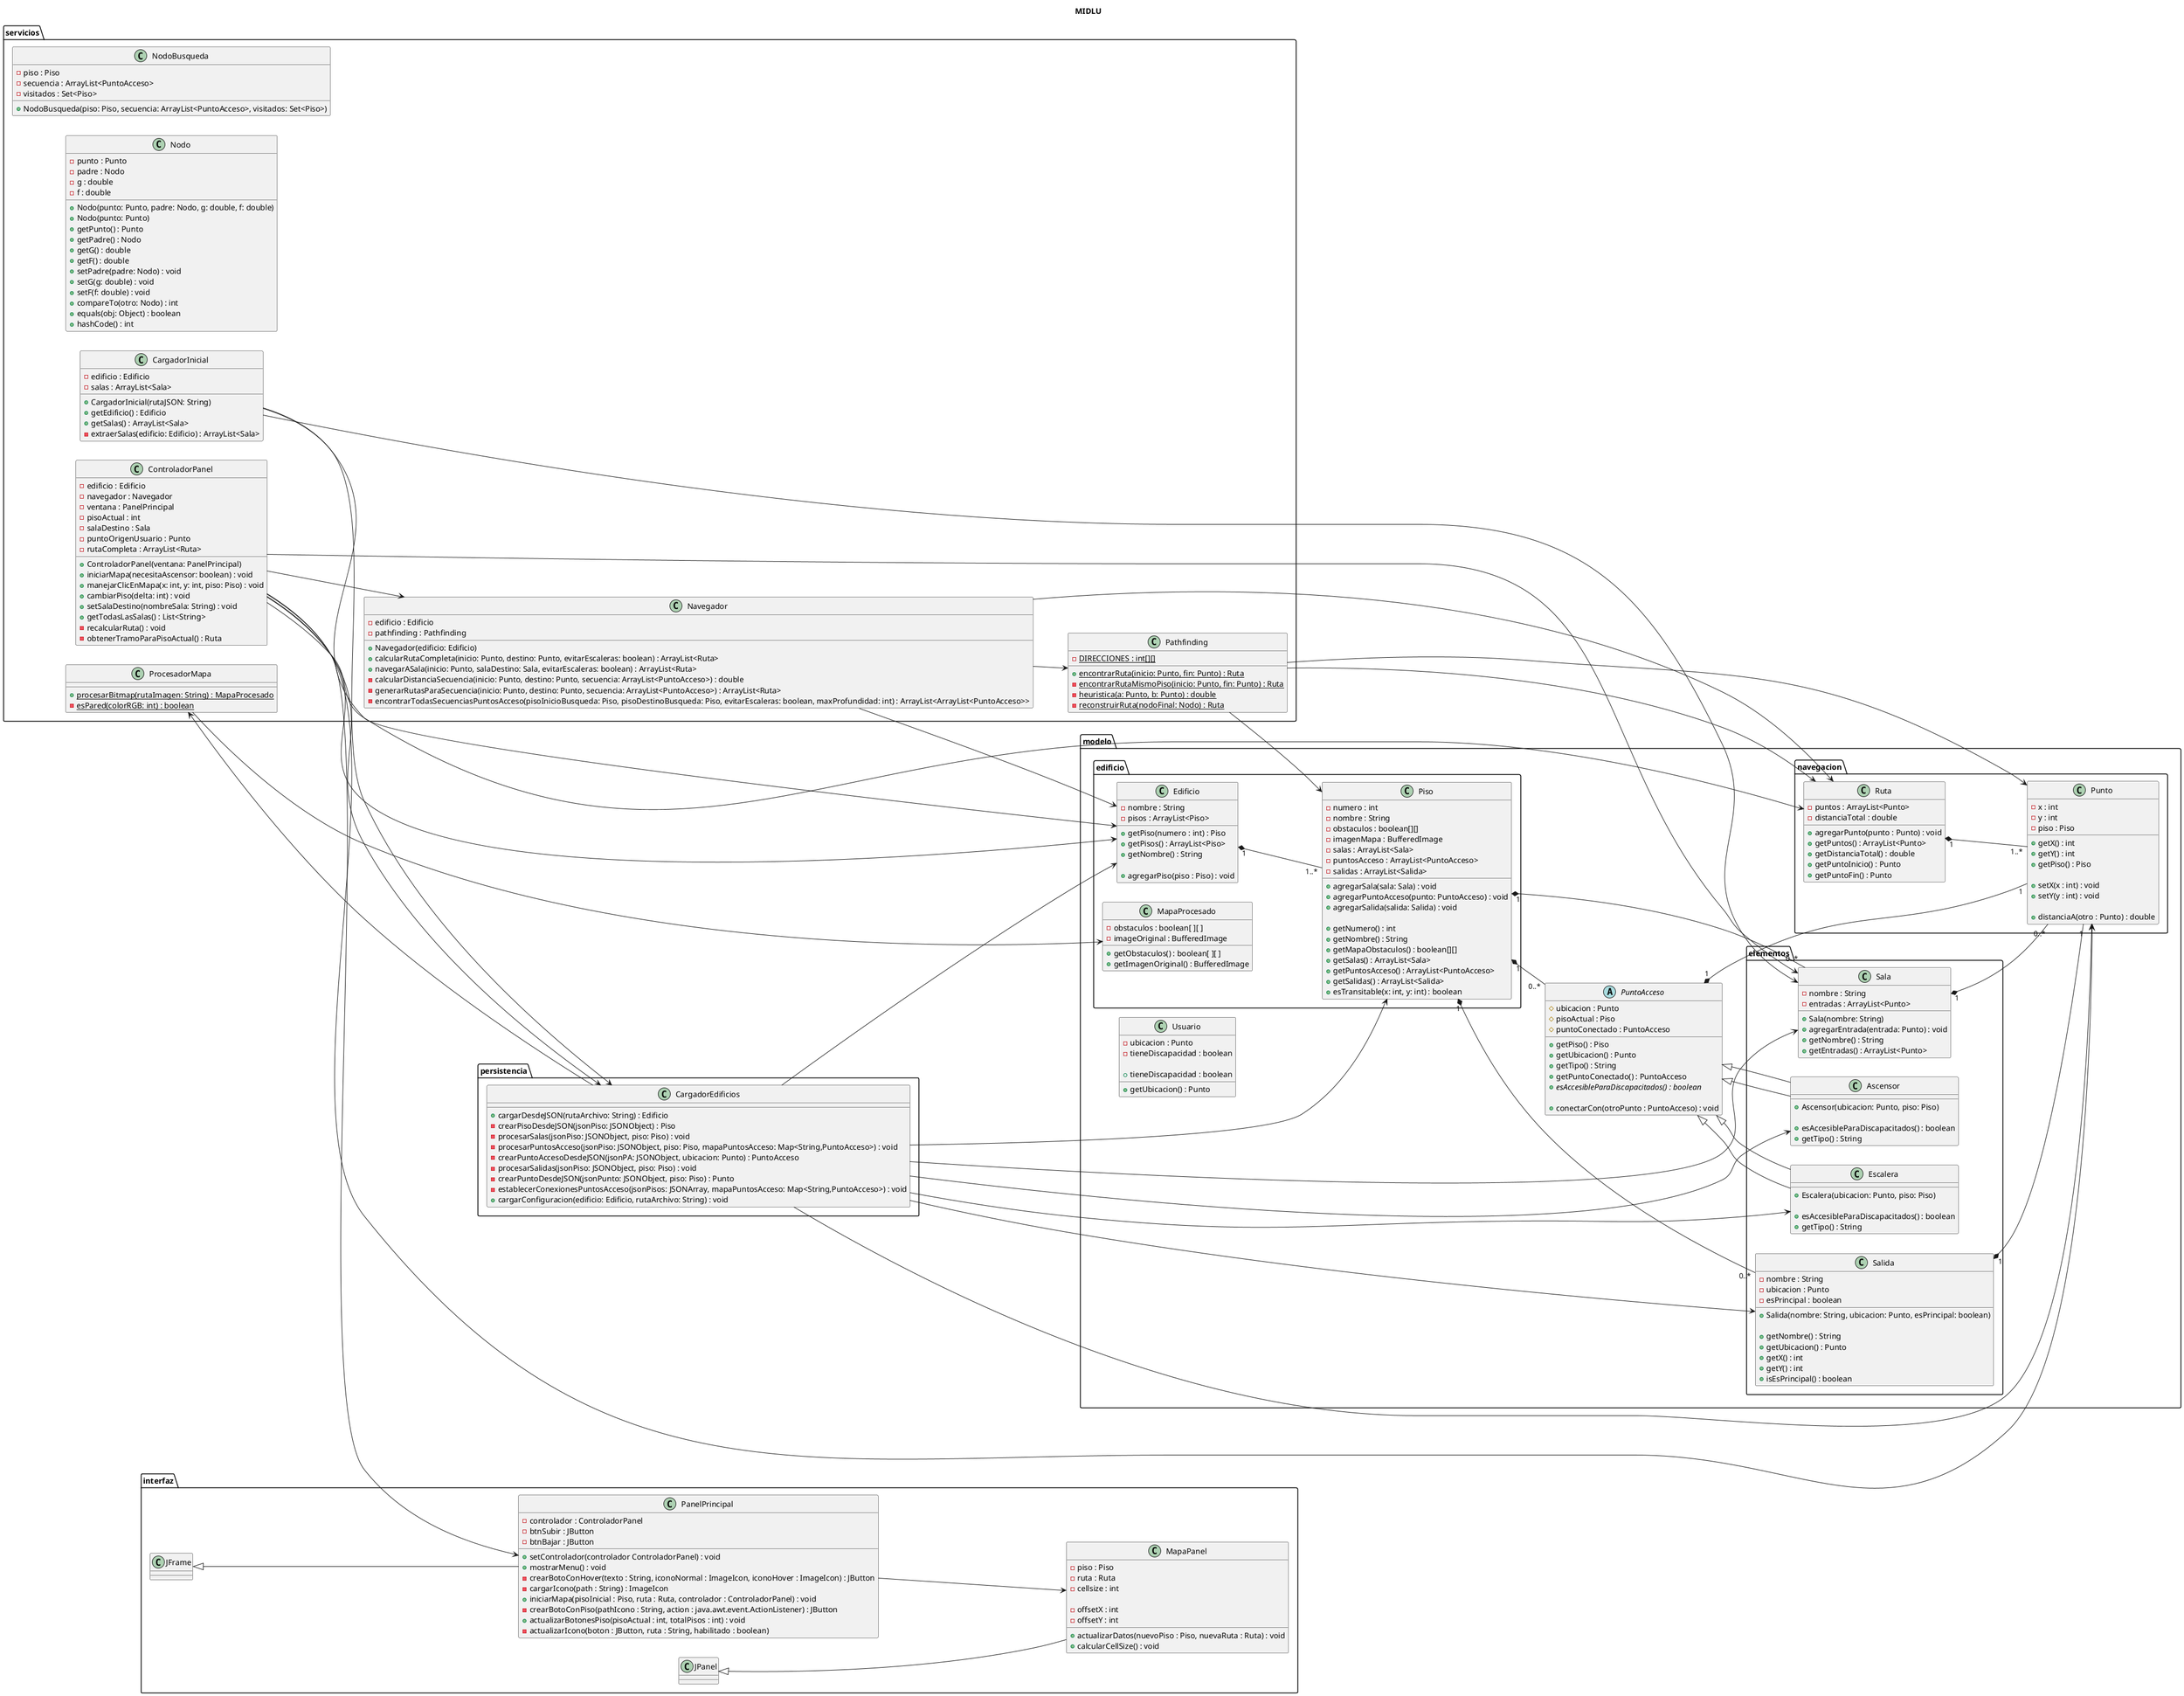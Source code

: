 @startuml
title MIDLU
left to right direction
package modelo{
package navegacion {
class Punto {
    - x : int
    - y : int
    - piso : Piso

    + getX() : int
    + getY() : int
    + getPiso() : Piso

    + setX(x : int) : void
    + setY(y : int) : void

    + distanciaA(otro : Punto) : double
}

class Ruta {
    - puntos : ArrayList<Punto>
    - distanciaTotal : double

    + agregarPunto(punto : Punto) : void
    + getPuntos() : ArrayList<Punto>
    + getDistanciaTotal() : double
    + getPuntoInicio() : Punto
    + getPuntoFin() : Punto
}
}
package edificio {
class Edificio{
    -nombre : String
    -pisos : ArrayList<Piso>

    +getPiso(numero : int) : Piso
    +getPisos() : ArrayList<Piso>
    +getNombre() : String

    +agregarPiso(piso : Piso) : void
    }
class MapaProcesado{
    - obstaculos : boolean[ ][ ]
    - imageOriginal : BufferedImage

    + getObstaculos() : boolean[ ][ ]
    + getImagenOriginal() : BufferedImage
    }
class Piso {
    - numero : int
    - nombre : String
    - obstaculos : boolean[][]
    - imagenMapa : BufferedImage
    - salas : ArrayList<Sala>
    - puntosAcceso : ArrayList<PuntoAcceso>
    - salidas : ArrayList<Salida>

    + agregarSala(sala: Sala) : void
    + agregarPuntoAcceso(punto: PuntoAcceso) : void
    + agregarSalida(salida: Salida) : void

    + getNumero() : int
    + getNombre() : String
    + getMapaObstaculos() : boolean[][]
    + getSalas() : ArrayList<Sala>
    + getPuntosAcceso() : ArrayList<PuntoAcceso>
    + getSalidas() : ArrayList<Salida>
    + esTransitable(x: int, y: int) : boolean
}
}
package elementos{
class Ascensor extends modelo.PuntoAcceso {
    + Ascensor(ubicacion: Punto, piso: Piso)

    + esAccesibleParaDiscapacitados() : boolean
    + getTipo() : String
}
class Escalera extends modelo.PuntoAcceso{
    + Escalera(ubicacion: Punto, piso: Piso)

    + esAccesibleParaDiscapacitados() : boolean
    + getTipo() : String
}
class Sala {
    - nombre : String
    - entradas : ArrayList<Punto>

    + Sala(nombre: String)
    + agregarEntrada(entrada: Punto) : void
    + getNombre() : String
    + getEntradas() : ArrayList<Punto>
}
class Salida {
    - nombre : String
    - ubicacion : Punto
    - esPrincipal : boolean

    + Salida(nombre: String, ubicacion: Punto, esPrincipal: boolean)

    + getNombre() : String
    + getUbicacion() : Punto
    + getX() : int
    + getY() : int
    + isEsPrincipal() : boolean
}
}


class Usuario {
    - ubicacion : Punto
    - tieneDiscapacidad : boolean

    + getUbicacion() : Punto
    + tieneDiscapacidad : boolean
}

abstract class PuntoAcceso{
    # ubicacion : Punto
    # pisoActual : Piso
    # puntoConectado : PuntoAcceso

    + getPiso() : Piso
    + getUbicacion() : Punto
    + getTipo() : String
    + getPuntoConectado() : PuntoAcceso
    + {abstract} esAccesibleParaDiscapacitados() : boolean

    + conectarCon(otroPunto : PuntoAcceso) : void
}
}
package persistencia{
class CargadorEdificios {
    + cargarDesdeJSON(rutaArchivo: String) : Edificio
    - crearPisoDesdeJSON(jsonPiso: JSONObject) : Piso
    - procesarSalas(jsonPiso: JSONObject, piso: Piso) : void
    - procesarPuntosAcceso(jsonPiso: JSONObject, piso: Piso, mapaPuntosAcceso: Map<String,PuntoAcceso>) : void
    - crearPuntoAccesoDesdeJSON(jsonPA: JSONObject, ubicacion: Punto) : PuntoAcceso
    - procesarSalidas(jsonPiso: JSONObject, piso: Piso) : void
    - crearPuntoDesdeJSON(jsonPunto: JSONObject, piso: Piso) : Punto
    - establecerConexionesPuntosAcceso(jsonPisos: JSONArray, mapaPuntosAcceso: Map<String,PuntoAcceso>) : void
    + cargarConfiguracion(edificio: Edificio, rutaArchivo: String) : void
}
}
package servicios{
class Navegador {
    - edificio : Edificio
    - pathfinding : Pathfinding

    + Navegador(edificio: Edificio)
    + calcularRutaCompleta(inicio: Punto, destino: Punto, evitarEscaleras: boolean) : ArrayList<Ruta>
    + navegarASala(inicio: Punto, salaDestino: Sala, evitarEscaleras: boolean) : ArrayList<Ruta>
    - calcularDistanciaSecuencia(inicio: Punto, destino: Punto, secuencia: ArrayList<PuntoAcceso>) : double
    - generarRutasParaSecuencia(inicio: Punto, destino: Punto, secuencia: ArrayList<PuntoAcceso>) : ArrayList<Ruta>
    - encontrarTodasSecuenciasPuntosAcceso(pisoInicioBusqueda: Piso, pisoDestinoBusqueda: Piso, evitarEscaleras: boolean, maxProfundidad: int) : ArrayList<ArrayList<PuntoAcceso>>
}

class NodoBusqueda {
    - piso : Piso
    - secuencia : ArrayList<PuntoAcceso>
    - visitados : Set<Piso>
    __
    + NodoBusqueda(piso: Piso, secuencia: ArrayList<PuntoAcceso>, visitados: Set<Piso>)
}
class Pathfinding {
    - DIRECCIONES : int[][] {static}
    __
    + encontrarRuta(inicio: Punto, fin: Punto) : Ruta {static}
    - encontrarRutaMismoPiso(inicio: Punto, fin: Punto) : Ruta {static}
    - heuristica(a: Punto, b: Punto) : double {static}
    - reconstruirRuta(nodoFinal: Nodo) : Ruta {static}
}

class Nodo {
    - punto : Punto
    - padre : Nodo
    - g : double
    - f : double
    __
    + Nodo(punto: Punto, padre: Nodo, g: double, f: double)
    + Nodo(punto: Punto)
    + getPunto() : Punto
    + getPadre() : Nodo
    + getG() : double
    + getF() : double
    + setPadre(padre: Nodo) : void
    + setG(g: double) : void
    + setF(f: double) : void
    + compareTo(otro: Nodo) : int
    + equals(obj: Object) : boolean
    + hashCode() : int
}

class ProcesadorMapa {
    + procesarBitmap(rutaImagen: String) : MapaProcesado {static}
    - esPared(colorRGB: int) : boolean {static}
}

class CargadorInicial {
    - edificio : Edificio
    - salas : ArrayList<Sala>
    __
    + CargadorInicial(rutaJSON: String)
    + getEdificio() : Edificio
    + getSalas() : ArrayList<Sala>
    - extraerSalas(edificio: Edificio) : ArrayList<Sala>
}
class ControladorPanel {
    - edificio : Edificio
    - navegador : Navegador
    - ventana : PanelPrincipal
    - pisoActual : int
    - salaDestino : Sala
    - puntoOrigenUsuario : Punto
    - rutaCompleta : ArrayList<Ruta>
    __
    + ControladorPanel(ventana: PanelPrincipal)
    + iniciarMapa(necesitaAscensor: boolean) : void
    + manejarClicEnMapa(x: int, y: int, piso: Piso) : void
    + cambiarPiso(delta: int) : void
    + setSalaDestino(nombreSala: String) : void
    + getTodasLasSalas() : List<String>
    - recalcularRuta() : void
    - obtenerTramoParaPisoActual() : Ruta
}
}
package interfaz{
class MapaPanel extends JPanel{
    -piso : Piso
    -ruta : Ruta
    -cellsize : int

    -offsetX : int
    -offsetY : int

    +actualizarDatos(nuevoPiso : Piso, nuevaRuta : Ruta) : void
    +calcularCellSize() : void
}
class PanelPrincipal extends JFrame{
    -controlador : ControladorPanel
    -btnSubir : JButton
    -btnBajar : JButton

    +setControlador(controlador ControladorPanel) : void
    +mostrarMenu() : void
    -crearBotoConHover(texto : String, iconoNormal : ImageIcon, iconoHover : ImageIcon) : JButton
    -cargarIcono(path : String) : ImageIcon
    +iniciarMapa(pisoInicial : Piso, ruta : Ruta, controlador : ControladorPanel) : void
    -crearBotoConPiso(pathIcono : String, action : java.awt.event.ActionListener) : JButton
    +actualizarBotonesPiso(pisoActual : int, totalPisos : int) : void
    -  actualizarIcono(boton : JButton, ruta : String, habilitado : boolean)
}
}
' Core model relationships
modelo.edificio.Edificio "1" *-- "1..*" Piso
Piso "1" *-- "0..*" Sala
Piso "1" *-- "0..*" PuntoAcceso
Piso "1" *-- "0..*" Salida
Sala "1" *-- "0..*" Punto
Salida "1" *-- "1" Punto
PuntoAcceso "1" *-- "1" Punto
Ruta "1" *-- "1..*" Punto

' Inheritance
PuntoAcceso <|-- Ascensor
PuntoAcceso <|-- Escalera

' Navigation system
Navegador --> modelo.edificio.Edificio
Navegador --> Pathfinding
Navegador --> Ruta
Pathfinding --> Punto
Pathfinding --> Ruta
Pathfinding --> Piso

' Persistence system
CargadorEdificios --> modelo.edificio.Edificio
CargadorEdificios --> Piso
CargadorEdificios --> Sala
CargadorEdificios --> Ascensor
CargadorEdificios --> Escalera
CargadorEdificios --> Salida
CargadorEdificios --> Punto
CargadorEdificios --> ProcesadorMapa
ProcesadorMapa --> MapaProcesado

' Initialization
CargadorInicial --> CargadorEdificios
CargadorInicial --> modelo.edificio.Edificio
CargadorInicial --> Sala

' UI Controller
ControladorPanel --> CargadorEdificios
ControladorPanel --> modelo.edificio.Edificio
ControladorPanel --> Navegador
ControladorPanel --> PanelPrincipal
ControladorPanel --> Sala
ControladorPanel --> Punto
ControladorPanel --> Ruta
PanelPrincipal --> MapaPanel
@enduml